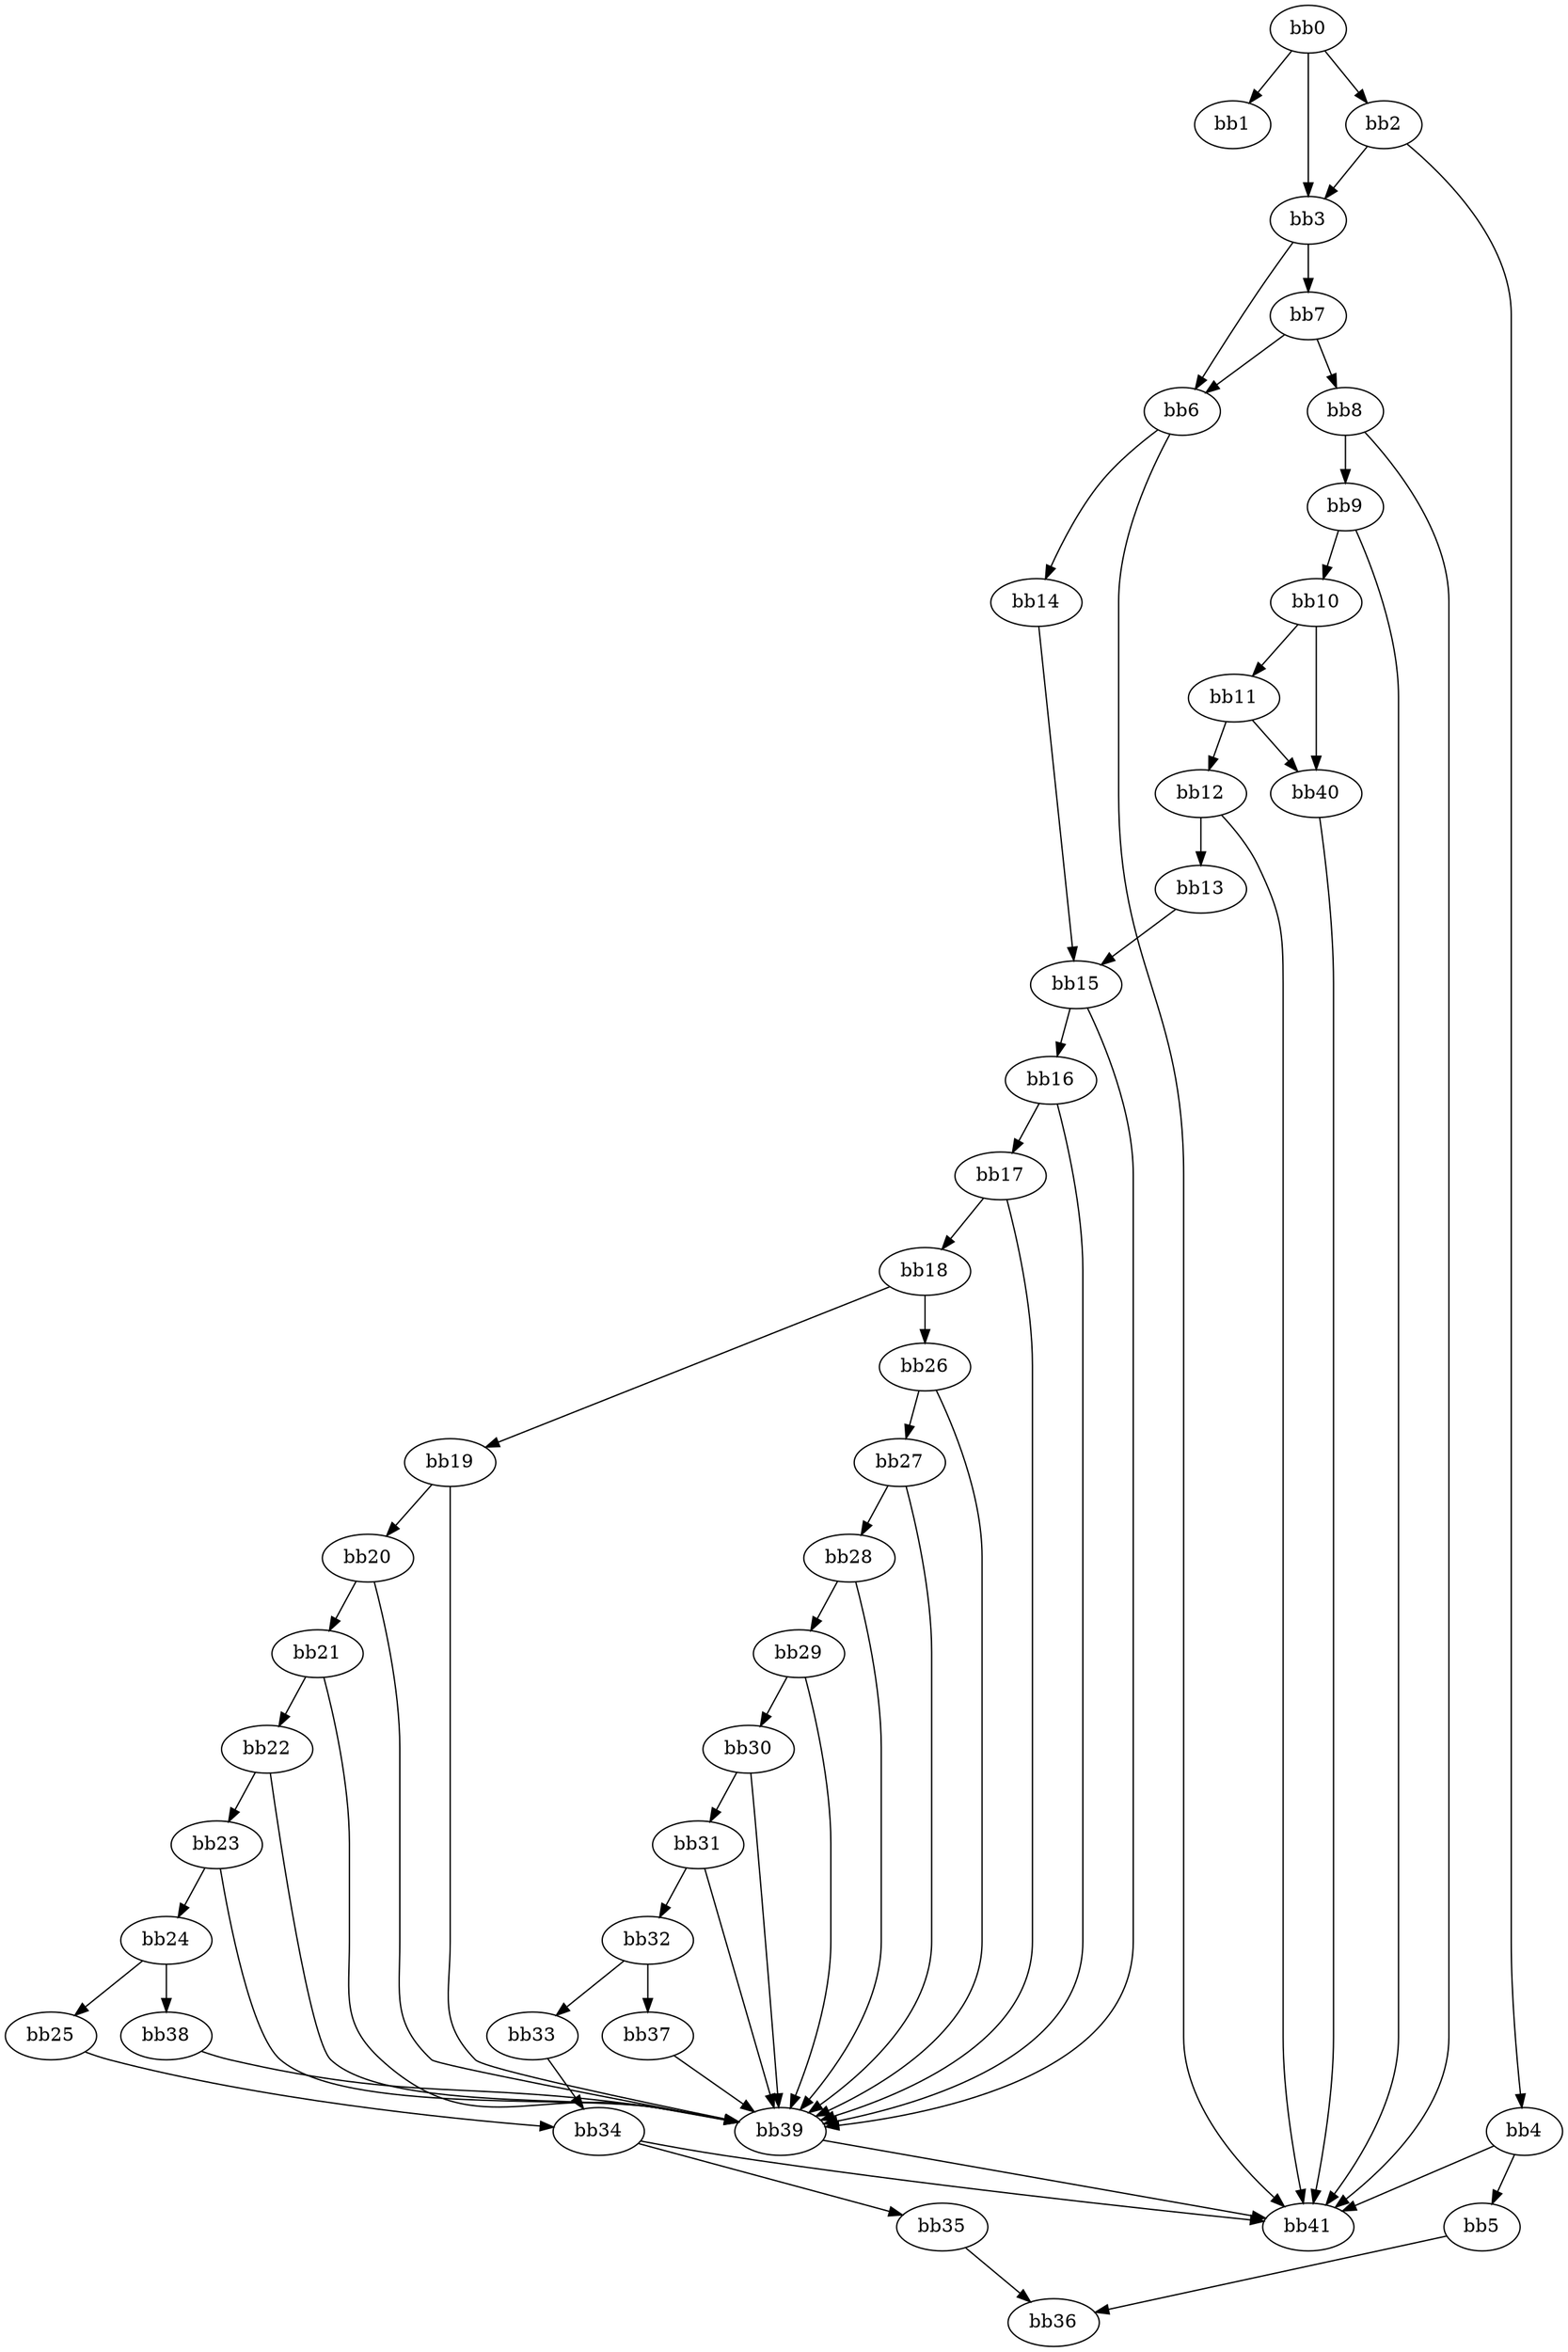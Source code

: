 digraph {
    0 [ label = "bb0\l" ]
    1 [ label = "bb1\l" ]
    2 [ label = "bb2\l" ]
    3 [ label = "bb3\l" ]
    4 [ label = "bb4\l" ]
    5 [ label = "bb5\l" ]
    6 [ label = "bb6\l" ]
    7 [ label = "bb7\l" ]
    8 [ label = "bb8\l" ]
    9 [ label = "bb9\l" ]
    10 [ label = "bb10\l" ]
    11 [ label = "bb11\l" ]
    12 [ label = "bb12\l" ]
    13 [ label = "bb13\l" ]
    14 [ label = "bb14\l" ]
    15 [ label = "bb15\l" ]
    16 [ label = "bb16\l" ]
    17 [ label = "bb17\l" ]
    18 [ label = "bb18\l" ]
    19 [ label = "bb19\l" ]
    20 [ label = "bb20\l" ]
    21 [ label = "bb21\l" ]
    22 [ label = "bb22\l" ]
    23 [ label = "bb23\l" ]
    24 [ label = "bb24\l" ]
    25 [ label = "bb25\l" ]
    26 [ label = "bb26\l" ]
    27 [ label = "bb27\l" ]
    28 [ label = "bb28\l" ]
    29 [ label = "bb29\l" ]
    30 [ label = "bb30\l" ]
    31 [ label = "bb31\l" ]
    32 [ label = "bb32\l" ]
    33 [ label = "bb33\l" ]
    34 [ label = "bb34\l" ]
    35 [ label = "bb35\l" ]
    36 [ label = "bb36\l" ]
    37 [ label = "bb37\l" ]
    38 [ label = "bb38\l" ]
    39 [ label = "bb39\l" ]
    40 [ label = "bb40\l" ]
    41 [ label = "bb41\l" ]
    0 -> 1 [ ]
    0 -> 2 [ ]
    0 -> 3 [ ]
    2 -> 3 [ ]
    2 -> 4 [ ]
    3 -> 6 [ ]
    3 -> 7 [ ]
    4 -> 5 [ ]
    4 -> 41 [ ]
    5 -> 36 [ ]
    6 -> 14 [ ]
    6 -> 41 [ ]
    7 -> 6 [ ]
    7 -> 8 [ ]
    8 -> 9 [ ]
    8 -> 41 [ ]
    9 -> 10 [ ]
    9 -> 41 [ ]
    10 -> 11 [ ]
    10 -> 40 [ ]
    11 -> 12 [ ]
    11 -> 40 [ ]
    12 -> 13 [ ]
    12 -> 41 [ ]
    13 -> 15 [ ]
    14 -> 15 [ ]
    15 -> 16 [ ]
    15 -> 39 [ ]
    16 -> 17 [ ]
    16 -> 39 [ ]
    17 -> 18 [ ]
    17 -> 39 [ ]
    18 -> 19 [ ]
    18 -> 26 [ ]
    19 -> 20 [ ]
    19 -> 39 [ ]
    20 -> 21 [ ]
    20 -> 39 [ ]
    21 -> 22 [ ]
    21 -> 39 [ ]
    22 -> 23 [ ]
    22 -> 39 [ ]
    23 -> 24 [ ]
    23 -> 39 [ ]
    24 -> 25 [ ]
    24 -> 38 [ ]
    25 -> 34 [ ]
    26 -> 27 [ ]
    26 -> 39 [ ]
    27 -> 28 [ ]
    27 -> 39 [ ]
    28 -> 29 [ ]
    28 -> 39 [ ]
    29 -> 30 [ ]
    29 -> 39 [ ]
    30 -> 31 [ ]
    30 -> 39 [ ]
    31 -> 32 [ ]
    31 -> 39 [ ]
    32 -> 33 [ ]
    32 -> 37 [ ]
    33 -> 34 [ ]
    34 -> 35 [ ]
    34 -> 41 [ ]
    35 -> 36 [ ]
    37 -> 39 [ ]
    38 -> 39 [ ]
    39 -> 41 [ ]
    40 -> 41 [ ]
}

